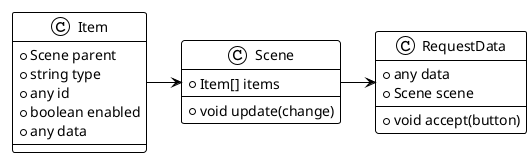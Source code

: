 @startuml
!theme plain
class Item {
  +Scene parent
  +string type
  +any id
  +boolean enabled
  +any data
}
class Scene {
  +Item[] items
  +void update(change)
}
class RequestData {
  +any data
  +Scene scene
  +void accept(button)
}

Item -r-> Scene
Scene -r-> RequestData

@enduml
